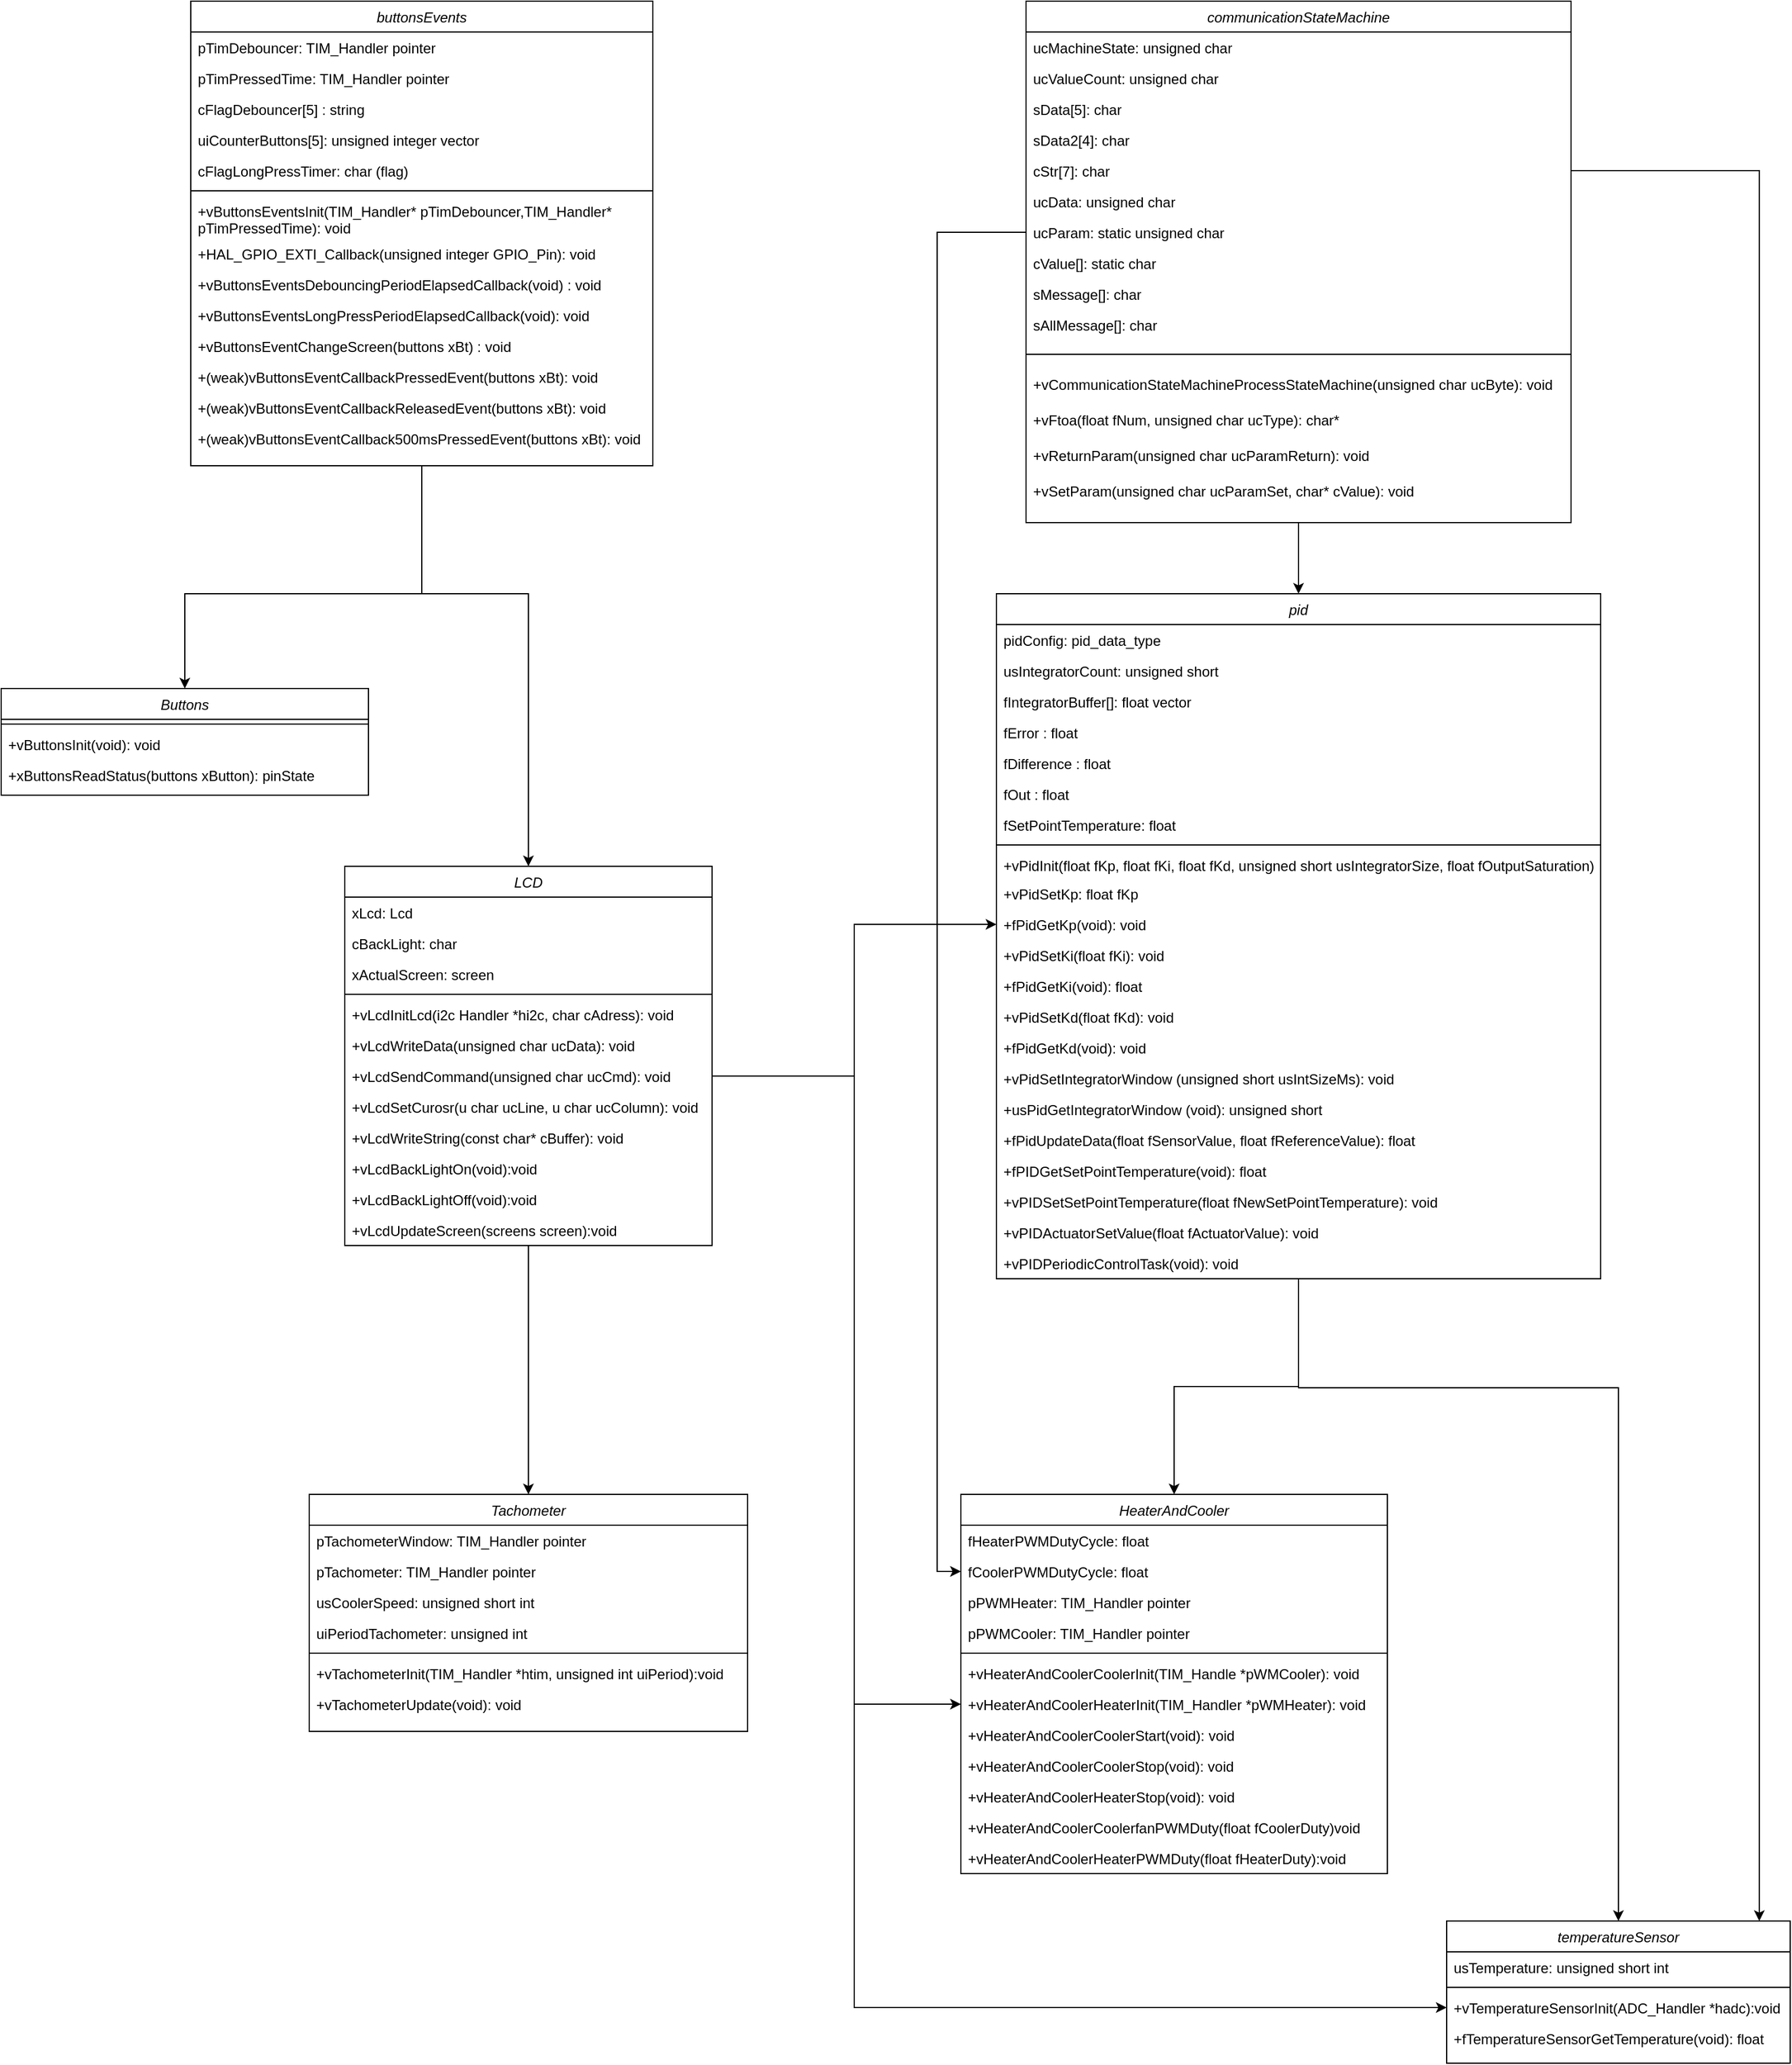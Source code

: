 <mxfile version="21.5.0" type="github">
  <diagram id="C5RBs43oDa-KdzZeNtuy" name="Page-1">
    <mxGraphModel dx="1770" dy="796" grid="1" gridSize="10" guides="1" tooltips="1" connect="1" arrows="1" fold="1" page="1" pageScale="1" pageWidth="827" pageHeight="1169" math="0" shadow="0">
      <root>
        <mxCell id="WIyWlLk6GJQsqaUBKTNV-0" />
        <mxCell id="WIyWlLk6GJQsqaUBKTNV-1" parent="WIyWlLk6GJQsqaUBKTNV-0" />
        <mxCell id="bBa0pSg91hH1IUtt1Wy1-30" style="edgeStyle=orthogonalEdgeStyle;rounded=0;orthogonalLoop=1;jettySize=auto;html=1;entryX=0.5;entryY=0;entryDx=0;entryDy=0;" edge="1" parent="WIyWlLk6GJQsqaUBKTNV-1" source="zkfFHV4jXpPFQw0GAbJ--0" target="0i5cV93Fo1JxYbAB2r_D-63">
          <mxGeometry relative="1" as="geometry" />
        </mxCell>
        <mxCell id="zkfFHV4jXpPFQw0GAbJ--0" value="LCD" style="swimlane;fontStyle=2;align=center;verticalAlign=top;childLayout=stackLayout;horizontal=1;startSize=26;horizontalStack=0;resizeParent=1;resizeLast=0;collapsible=1;marginBottom=0;rounded=0;shadow=0;strokeWidth=1;" parent="WIyWlLk6GJQsqaUBKTNV-1" vertex="1">
          <mxGeometry x="330" y="1200" width="310" height="320" as="geometry">
            <mxRectangle x="230" y="140" width="160" height="26" as="alternateBounds" />
          </mxGeometry>
        </mxCell>
        <mxCell id="zkfFHV4jXpPFQw0GAbJ--1" value="xLcd: Lcd&#xa;" style="text;align=left;verticalAlign=top;spacingLeft=4;spacingRight=4;overflow=hidden;rotatable=0;points=[[0,0.5],[1,0.5]];portConstraint=eastwest;" parent="zkfFHV4jXpPFQw0GAbJ--0" vertex="1">
          <mxGeometry y="26" width="310" height="26" as="geometry" />
        </mxCell>
        <mxCell id="zkfFHV4jXpPFQw0GAbJ--2" value="cBackLight: char" style="text;align=left;verticalAlign=top;spacingLeft=4;spacingRight=4;overflow=hidden;rotatable=0;points=[[0,0.5],[1,0.5]];portConstraint=eastwest;rounded=0;shadow=0;html=0;" parent="zkfFHV4jXpPFQw0GAbJ--0" vertex="1">
          <mxGeometry y="52" width="310" height="26" as="geometry" />
        </mxCell>
        <mxCell id="2O0lbyeupgAcVJC7sNoG-7" value="xActualScreen: screen" style="text;align=left;verticalAlign=top;spacingLeft=4;spacingRight=4;overflow=hidden;rotatable=0;points=[[0,0.5],[1,0.5]];portConstraint=eastwest;rounded=0;shadow=0;html=0;" parent="zkfFHV4jXpPFQw0GAbJ--0" vertex="1">
          <mxGeometry y="78" width="310" height="26" as="geometry" />
        </mxCell>
        <mxCell id="zkfFHV4jXpPFQw0GAbJ--4" value="" style="line;html=1;strokeWidth=1;align=left;verticalAlign=middle;spacingTop=-1;spacingLeft=3;spacingRight=3;rotatable=0;labelPosition=right;points=[];portConstraint=eastwest;" parent="zkfFHV4jXpPFQw0GAbJ--0" vertex="1">
          <mxGeometry y="104" width="310" height="8" as="geometry" />
        </mxCell>
        <mxCell id="zkfFHV4jXpPFQw0GAbJ--5" value="+vLcdInitLcd(i2c Handler *hi2c, char cAdress): void" style="text;align=left;verticalAlign=top;spacingLeft=4;spacingRight=4;overflow=hidden;rotatable=0;points=[[0,0.5],[1,0.5]];portConstraint=eastwest;" parent="zkfFHV4jXpPFQw0GAbJ--0" vertex="1">
          <mxGeometry y="112" width="310" height="26" as="geometry" />
        </mxCell>
        <mxCell id="BaVjH6o6p_pFR1Oq_3Zt-0" value="+vLcdWriteData(unsigned char ucData): void" style="text;align=left;verticalAlign=top;spacingLeft=4;spacingRight=4;overflow=hidden;rotatable=0;points=[[0,0.5],[1,0.5]];portConstraint=eastwest;" parent="zkfFHV4jXpPFQw0GAbJ--0" vertex="1">
          <mxGeometry y="138" width="310" height="26" as="geometry" />
        </mxCell>
        <mxCell id="BaVjH6o6p_pFR1Oq_3Zt-1" value="+vLcdSendCommand(unsigned char ucCmd): void" style="text;align=left;verticalAlign=top;spacingLeft=4;spacingRight=4;overflow=hidden;rotatable=0;points=[[0,0.5],[1,0.5]];portConstraint=eastwest;" parent="zkfFHV4jXpPFQw0GAbJ--0" vertex="1">
          <mxGeometry y="164" width="310" height="26" as="geometry" />
        </mxCell>
        <mxCell id="BaVjH6o6p_pFR1Oq_3Zt-2" value="+vLcdSetCurosr(u char ucLine, u char ucColumn): void" style="text;align=left;verticalAlign=top;spacingLeft=4;spacingRight=4;overflow=hidden;rotatable=0;points=[[0,0.5],[1,0.5]];portConstraint=eastwest;" parent="zkfFHV4jXpPFQw0GAbJ--0" vertex="1">
          <mxGeometry y="190" width="310" height="26" as="geometry" />
        </mxCell>
        <mxCell id="BaVjH6o6p_pFR1Oq_3Zt-3" value="+vLcdWriteString(const char* cBuffer): void" style="text;align=left;verticalAlign=top;spacingLeft=4;spacingRight=4;overflow=hidden;rotatable=0;points=[[0,0.5],[1,0.5]];portConstraint=eastwest;" parent="zkfFHV4jXpPFQw0GAbJ--0" vertex="1">
          <mxGeometry y="216" width="310" height="26" as="geometry" />
        </mxCell>
        <mxCell id="2O0lbyeupgAcVJC7sNoG-2" value="+vLcdBackLightOn(void):void" style="text;align=left;verticalAlign=top;spacingLeft=4;spacingRight=4;overflow=hidden;rotatable=0;points=[[0,0.5],[1,0.5]];portConstraint=eastwest;" parent="zkfFHV4jXpPFQw0GAbJ--0" vertex="1">
          <mxGeometry y="242" width="310" height="26" as="geometry" />
        </mxCell>
        <mxCell id="2O0lbyeupgAcVJC7sNoG-3" value="+vLcdBackLightOff(void):void" style="text;align=left;verticalAlign=top;spacingLeft=4;spacingRight=4;overflow=hidden;rotatable=0;points=[[0,0.5],[1,0.5]];portConstraint=eastwest;" parent="zkfFHV4jXpPFQw0GAbJ--0" vertex="1">
          <mxGeometry y="268" width="310" height="26" as="geometry" />
        </mxCell>
        <mxCell id="2O0lbyeupgAcVJC7sNoG-4" value="+vLcdUpdateScreen(screens screen):void" style="text;align=left;verticalAlign=top;spacingLeft=4;spacingRight=4;overflow=hidden;rotatable=0;points=[[0,0.5],[1,0.5]];portConstraint=eastwest;" parent="zkfFHV4jXpPFQw0GAbJ--0" vertex="1">
          <mxGeometry y="294" width="310" height="26" as="geometry" />
        </mxCell>
        <mxCell id="0i5cV93Fo1JxYbAB2r_D-0" value="Buttons" style="swimlane;fontStyle=2;align=center;verticalAlign=top;childLayout=stackLayout;horizontal=1;startSize=26;horizontalStack=0;resizeParent=1;resizeLast=0;collapsible=1;marginBottom=0;rounded=0;shadow=0;strokeWidth=1;" parent="WIyWlLk6GJQsqaUBKTNV-1" vertex="1">
          <mxGeometry x="40" y="1050" width="310" height="90" as="geometry">
            <mxRectangle x="230" y="140" width="160" height="26" as="alternateBounds" />
          </mxGeometry>
        </mxCell>
        <mxCell id="0i5cV93Fo1JxYbAB2r_D-4" value="" style="line;html=1;strokeWidth=1;align=left;verticalAlign=middle;spacingTop=-1;spacingLeft=3;spacingRight=3;rotatable=0;labelPosition=right;points=[];portConstraint=eastwest;" parent="0i5cV93Fo1JxYbAB2r_D-0" vertex="1">
          <mxGeometry y="26" width="310" height="8" as="geometry" />
        </mxCell>
        <mxCell id="0i5cV93Fo1JxYbAB2r_D-5" value="+vButtonsInit(void): void" style="text;align=left;verticalAlign=top;spacingLeft=4;spacingRight=4;overflow=hidden;rotatable=0;points=[[0,0.5],[1,0.5]];portConstraint=eastwest;" parent="0i5cV93Fo1JxYbAB2r_D-0" vertex="1">
          <mxGeometry y="34" width="310" height="26" as="geometry" />
        </mxCell>
        <mxCell id="0i5cV93Fo1JxYbAB2r_D-6" value="+xButtonsReadStatus(buttons xButton): pinState" style="text;align=left;verticalAlign=top;spacingLeft=4;spacingRight=4;overflow=hidden;rotatable=0;points=[[0,0.5],[1,0.5]];portConstraint=eastwest;" parent="0i5cV93Fo1JxYbAB2r_D-0" vertex="1">
          <mxGeometry y="60" width="310" height="26" as="geometry" />
        </mxCell>
        <mxCell id="bBa0pSg91hH1IUtt1Wy1-35" style="edgeStyle=orthogonalEdgeStyle;rounded=0;orthogonalLoop=1;jettySize=auto;html=1;entryX=0.5;entryY=0;entryDx=0;entryDy=0;" edge="1" parent="WIyWlLk6GJQsqaUBKTNV-1" source="0i5cV93Fo1JxYbAB2r_D-13" target="zkfFHV4jXpPFQw0GAbJ--0">
          <mxGeometry relative="1" as="geometry">
            <Array as="points">
              <mxPoint x="395" y="970" />
              <mxPoint x="485" y="970" />
            </Array>
          </mxGeometry>
        </mxCell>
        <mxCell id="bBa0pSg91hH1IUtt1Wy1-37" style="edgeStyle=orthogonalEdgeStyle;rounded=0;orthogonalLoop=1;jettySize=auto;html=1;entryX=0.5;entryY=0;entryDx=0;entryDy=0;exitX=0.5;exitY=1;exitDx=0;exitDy=0;" edge="1" parent="WIyWlLk6GJQsqaUBKTNV-1" source="0i5cV93Fo1JxYbAB2r_D-13" target="0i5cV93Fo1JxYbAB2r_D-0">
          <mxGeometry relative="1" as="geometry">
            <Array as="points">
              <mxPoint x="395" y="970" />
              <mxPoint x="195" y="970" />
            </Array>
          </mxGeometry>
        </mxCell>
        <mxCell id="0i5cV93Fo1JxYbAB2r_D-13" value="buttonsEvents" style="swimlane;fontStyle=2;align=center;verticalAlign=top;childLayout=stackLayout;horizontal=1;startSize=26;horizontalStack=0;resizeParent=1;resizeLast=0;collapsible=1;marginBottom=0;rounded=0;shadow=0;strokeWidth=1;" parent="WIyWlLk6GJQsqaUBKTNV-1" vertex="1">
          <mxGeometry x="200" y="470" width="390" height="392" as="geometry">
            <mxRectangle x="230" y="140" width="160" height="26" as="alternateBounds" />
          </mxGeometry>
        </mxCell>
        <mxCell id="0i5cV93Fo1JxYbAB2r_D-14" value="pTimDebouncer: TIM_Handler pointer" style="text;align=left;verticalAlign=top;spacingLeft=4;spacingRight=4;overflow=hidden;rotatable=0;points=[[0,0.5],[1,0.5]];portConstraint=eastwest;" parent="0i5cV93Fo1JxYbAB2r_D-13" vertex="1">
          <mxGeometry y="26" width="390" height="26" as="geometry" />
        </mxCell>
        <mxCell id="0i5cV93Fo1JxYbAB2r_D-15" value="pTimPressedTime: TIM_Handler pointer" style="text;align=left;verticalAlign=top;spacingLeft=4;spacingRight=4;overflow=hidden;rotatable=0;points=[[0,0.5],[1,0.5]];portConstraint=eastwest;rounded=0;shadow=0;html=0;" parent="0i5cV93Fo1JxYbAB2r_D-13" vertex="1">
          <mxGeometry y="52" width="390" height="26" as="geometry" />
        </mxCell>
        <mxCell id="0i5cV93Fo1JxYbAB2r_D-16" value="cFlagDebouncer[5] : string" style="text;align=left;verticalAlign=top;spacingLeft=4;spacingRight=4;overflow=hidden;rotatable=0;points=[[0,0.5],[1,0.5]];portConstraint=eastwest;rounded=0;shadow=0;html=0;" parent="0i5cV93Fo1JxYbAB2r_D-13" vertex="1">
          <mxGeometry y="78" width="390" height="26" as="geometry" />
        </mxCell>
        <mxCell id="0i5cV93Fo1JxYbAB2r_D-26" value="uiCounterButtons[5]: unsigned integer vector" style="text;align=left;verticalAlign=top;spacingLeft=4;spacingRight=4;overflow=hidden;rotatable=0;points=[[0,0.5],[1,0.5]];portConstraint=eastwest;rounded=0;shadow=0;html=0;" parent="0i5cV93Fo1JxYbAB2r_D-13" vertex="1">
          <mxGeometry y="104" width="390" height="26" as="geometry" />
        </mxCell>
        <mxCell id="0i5cV93Fo1JxYbAB2r_D-27" value="cFlagLongPressTimer: char (flag)" style="text;align=left;verticalAlign=top;spacingLeft=4;spacingRight=4;overflow=hidden;rotatable=0;points=[[0,0.5],[1,0.5]];portConstraint=eastwest;rounded=0;shadow=0;html=0;" parent="0i5cV93Fo1JxYbAB2r_D-13" vertex="1">
          <mxGeometry y="130" width="390" height="26" as="geometry" />
        </mxCell>
        <mxCell id="0i5cV93Fo1JxYbAB2r_D-17" value="" style="line;html=1;strokeWidth=1;align=left;verticalAlign=middle;spacingTop=-1;spacingLeft=3;spacingRight=3;rotatable=0;labelPosition=right;points=[];portConstraint=eastwest;" parent="0i5cV93Fo1JxYbAB2r_D-13" vertex="1">
          <mxGeometry y="156" width="390" height="8" as="geometry" />
        </mxCell>
        <mxCell id="0i5cV93Fo1JxYbAB2r_D-18" value="+vButtonsEventsInit(TIM_Handler* pTimDebouncer,TIM_Handler* &#xa;pTimPressedTime): void" style="text;align=left;verticalAlign=top;spacingLeft=4;spacingRight=4;overflow=hidden;rotatable=0;points=[[0,0.5],[1,0.5]];portConstraint=eastwest;" parent="0i5cV93Fo1JxYbAB2r_D-13" vertex="1">
          <mxGeometry y="164" width="390" height="36" as="geometry" />
        </mxCell>
        <mxCell id="0i5cV93Fo1JxYbAB2r_D-19" value="+HAL_GPIO_EXTI_Callback(unsigned integer GPIO_Pin): void" style="text;align=left;verticalAlign=top;spacingLeft=4;spacingRight=4;overflow=hidden;rotatable=0;points=[[0,0.5],[1,0.5]];portConstraint=eastwest;" parent="0i5cV93Fo1JxYbAB2r_D-13" vertex="1">
          <mxGeometry y="200" width="390" height="26" as="geometry" />
        </mxCell>
        <mxCell id="0i5cV93Fo1JxYbAB2r_D-20" value="+vButtonsEventsDebouncingPeriodElapsedCallback(void) : void" style="text;align=left;verticalAlign=top;spacingLeft=4;spacingRight=4;overflow=hidden;rotatable=0;points=[[0,0.5],[1,0.5]];portConstraint=eastwest;" parent="0i5cV93Fo1JxYbAB2r_D-13" vertex="1">
          <mxGeometry y="226" width="390" height="26" as="geometry" />
        </mxCell>
        <mxCell id="0i5cV93Fo1JxYbAB2r_D-21" value="+vButtonsEventsLongPressPeriodElapsedCallback(void): void" style="text;align=left;verticalAlign=top;spacingLeft=4;spacingRight=4;overflow=hidden;rotatable=0;points=[[0,0.5],[1,0.5]];portConstraint=eastwest;" parent="0i5cV93Fo1JxYbAB2r_D-13" vertex="1">
          <mxGeometry y="252" width="390" height="26" as="geometry" />
        </mxCell>
        <mxCell id="0i5cV93Fo1JxYbAB2r_D-22" value="+vButtonsEventChangeScreen(buttons xBt) : void" style="text;align=left;verticalAlign=top;spacingLeft=4;spacingRight=4;overflow=hidden;rotatable=0;points=[[0,0.5],[1,0.5]];portConstraint=eastwest;" parent="0i5cV93Fo1JxYbAB2r_D-13" vertex="1">
          <mxGeometry y="278" width="390" height="26" as="geometry" />
        </mxCell>
        <mxCell id="0i5cV93Fo1JxYbAB2r_D-23" value="+(weak)vButtonsEventCallbackPressedEvent(buttons xBt): void" style="text;align=left;verticalAlign=top;spacingLeft=4;spacingRight=4;overflow=hidden;rotatable=0;points=[[0,0.5],[1,0.5]];portConstraint=eastwest;" parent="0i5cV93Fo1JxYbAB2r_D-13" vertex="1">
          <mxGeometry y="304" width="390" height="26" as="geometry" />
        </mxCell>
        <mxCell id="0i5cV93Fo1JxYbAB2r_D-24" value="+(weak)vButtonsEventCallbackReleasedEvent(buttons xBt): void" style="text;align=left;verticalAlign=top;spacingLeft=4;spacingRight=4;overflow=hidden;rotatable=0;points=[[0,0.5],[1,0.5]];portConstraint=eastwest;" parent="0i5cV93Fo1JxYbAB2r_D-13" vertex="1">
          <mxGeometry y="330" width="390" height="26" as="geometry" />
        </mxCell>
        <mxCell id="0i5cV93Fo1JxYbAB2r_D-25" value="+(weak)vButtonsEventCallback500msPressedEvent(buttons xBt): void" style="text;align=left;verticalAlign=top;spacingLeft=4;spacingRight=4;overflow=hidden;rotatable=0;points=[[0,0.5],[1,0.5]];portConstraint=eastwest;" parent="0i5cV93Fo1JxYbAB2r_D-13" vertex="1">
          <mxGeometry y="356" width="390" height="26" as="geometry" />
        </mxCell>
        <mxCell id="0i5cV93Fo1JxYbAB2r_D-28" value="HeaterAndCooler" style="swimlane;fontStyle=2;align=center;verticalAlign=top;childLayout=stackLayout;horizontal=1;startSize=26;horizontalStack=0;resizeParent=1;resizeLast=0;collapsible=1;marginBottom=0;rounded=0;shadow=0;strokeWidth=1;" parent="WIyWlLk6GJQsqaUBKTNV-1" vertex="1">
          <mxGeometry x="850" y="1730" width="360" height="320" as="geometry">
            <mxRectangle x="230" y="140" width="160" height="26" as="alternateBounds" />
          </mxGeometry>
        </mxCell>
        <mxCell id="0i5cV93Fo1JxYbAB2r_D-30" value="fHeaterPWMDutyCycle: float" style="text;align=left;verticalAlign=top;spacingLeft=4;spacingRight=4;overflow=hidden;rotatable=0;points=[[0,0.5],[1,0.5]];portConstraint=eastwest;rounded=0;shadow=0;html=0;" parent="0i5cV93Fo1JxYbAB2r_D-28" vertex="1">
          <mxGeometry y="26" width="360" height="26" as="geometry" />
        </mxCell>
        <mxCell id="0i5cV93Fo1JxYbAB2r_D-31" value="fCoolerPWMDutyCycle: float" style="text;align=left;verticalAlign=top;spacingLeft=4;spacingRight=4;overflow=hidden;rotatable=0;points=[[0,0.5],[1,0.5]];portConstraint=eastwest;rounded=0;shadow=0;html=0;" parent="0i5cV93Fo1JxYbAB2r_D-28" vertex="1">
          <mxGeometry y="52" width="360" height="26" as="geometry" />
        </mxCell>
        <mxCell id="0i5cV93Fo1JxYbAB2r_D-41" value="pPWMHeater: TIM_Handler pointer" style="text;align=left;verticalAlign=top;spacingLeft=4;spacingRight=4;overflow=hidden;rotatable=0;points=[[0,0.5],[1,0.5]];portConstraint=eastwest;rounded=0;shadow=0;html=0;" parent="0i5cV93Fo1JxYbAB2r_D-28" vertex="1">
          <mxGeometry y="78" width="360" height="26" as="geometry" />
        </mxCell>
        <mxCell id="0i5cV93Fo1JxYbAB2r_D-42" value="pPWMCooler: TIM_Handler pointer" style="text;align=left;verticalAlign=top;spacingLeft=4;spacingRight=4;overflow=hidden;rotatable=0;points=[[0,0.5],[1,0.5]];portConstraint=eastwest;rounded=0;shadow=0;html=0;" parent="0i5cV93Fo1JxYbAB2r_D-28" vertex="1">
          <mxGeometry y="104" width="360" height="26" as="geometry" />
        </mxCell>
        <mxCell id="0i5cV93Fo1JxYbAB2r_D-32" value="" style="line;html=1;strokeWidth=1;align=left;verticalAlign=middle;spacingTop=-1;spacingLeft=3;spacingRight=3;rotatable=0;labelPosition=right;points=[];portConstraint=eastwest;" parent="0i5cV93Fo1JxYbAB2r_D-28" vertex="1">
          <mxGeometry y="130" width="360" height="8" as="geometry" />
        </mxCell>
        <mxCell id="0i5cV93Fo1JxYbAB2r_D-33" value="+vHeaterAndCoolerCoolerInit(TIM_Handle *pWMCooler): void" style="text;align=left;verticalAlign=top;spacingLeft=4;spacingRight=4;overflow=hidden;rotatable=0;points=[[0,0.5],[1,0.5]];portConstraint=eastwest;" parent="0i5cV93Fo1JxYbAB2r_D-28" vertex="1">
          <mxGeometry y="138" width="360" height="26" as="geometry" />
        </mxCell>
        <mxCell id="0i5cV93Fo1JxYbAB2r_D-34" value="+vHeaterAndCoolerHeaterInit(TIM_Handler *pWMHeater): void&#xa;" style="text;align=left;verticalAlign=top;spacingLeft=4;spacingRight=4;overflow=hidden;rotatable=0;points=[[0,0.5],[1,0.5]];portConstraint=eastwest;" parent="0i5cV93Fo1JxYbAB2r_D-28" vertex="1">
          <mxGeometry y="164" width="360" height="26" as="geometry" />
        </mxCell>
        <mxCell id="0i5cV93Fo1JxYbAB2r_D-35" value="+vHeaterAndCoolerCoolerStart(void): void" style="text;align=left;verticalAlign=top;spacingLeft=4;spacingRight=4;overflow=hidden;rotatable=0;points=[[0,0.5],[1,0.5]];portConstraint=eastwest;" parent="0i5cV93Fo1JxYbAB2r_D-28" vertex="1">
          <mxGeometry y="190" width="360" height="26" as="geometry" />
        </mxCell>
        <mxCell id="0i5cV93Fo1JxYbAB2r_D-36" value="+vHeaterAndCoolerCoolerStop(void): void" style="text;align=left;verticalAlign=top;spacingLeft=4;spacingRight=4;overflow=hidden;rotatable=0;points=[[0,0.5],[1,0.5]];portConstraint=eastwest;" parent="0i5cV93Fo1JxYbAB2r_D-28" vertex="1">
          <mxGeometry y="216" width="360" height="26" as="geometry" />
        </mxCell>
        <mxCell id="0i5cV93Fo1JxYbAB2r_D-37" value="+vHeaterAndCoolerHeaterStop(void): void" style="text;align=left;verticalAlign=top;spacingLeft=4;spacingRight=4;overflow=hidden;rotatable=0;points=[[0,0.5],[1,0.5]];portConstraint=eastwest;" parent="0i5cV93Fo1JxYbAB2r_D-28" vertex="1">
          <mxGeometry y="242" width="360" height="26" as="geometry" />
        </mxCell>
        <mxCell id="0i5cV93Fo1JxYbAB2r_D-38" value="+vHeaterAndCoolerCoolerfanPWMDuty(float fCoolerDuty)void" style="text;align=left;verticalAlign=top;spacingLeft=4;spacingRight=4;overflow=hidden;rotatable=0;points=[[0,0.5],[1,0.5]];portConstraint=eastwest;" parent="0i5cV93Fo1JxYbAB2r_D-28" vertex="1">
          <mxGeometry y="268" width="360" height="26" as="geometry" />
        </mxCell>
        <mxCell id="0i5cV93Fo1JxYbAB2r_D-39" value="+vHeaterAndCoolerHeaterPWMDuty(float fHeaterDuty):void" style="text;align=left;verticalAlign=top;spacingLeft=4;spacingRight=4;overflow=hidden;rotatable=0;points=[[0,0.5],[1,0.5]];portConstraint=eastwest;" parent="0i5cV93Fo1JxYbAB2r_D-28" vertex="1">
          <mxGeometry y="294" width="360" height="26" as="geometry" />
        </mxCell>
        <mxCell id="0i5cV93Fo1JxYbAB2r_D-63" value="Tachometer" style="swimlane;fontStyle=2;align=center;verticalAlign=top;childLayout=stackLayout;horizontal=1;startSize=26;horizontalStack=0;resizeParent=1;resizeLast=0;collapsible=1;marginBottom=0;rounded=0;shadow=0;strokeWidth=1;" parent="WIyWlLk6GJQsqaUBKTNV-1" vertex="1">
          <mxGeometry x="300" y="1730" width="370" height="200" as="geometry">
            <mxRectangle x="230" y="140" width="160" height="26" as="alternateBounds" />
          </mxGeometry>
        </mxCell>
        <mxCell id="0i5cV93Fo1JxYbAB2r_D-64" value="pTachometerWindow: TIM_Handler pointer" style="text;align=left;verticalAlign=top;spacingLeft=4;spacingRight=4;overflow=hidden;rotatable=0;points=[[0,0.5],[1,0.5]];portConstraint=eastwest;" parent="0i5cV93Fo1JxYbAB2r_D-63" vertex="1">
          <mxGeometry y="26" width="370" height="26" as="geometry" />
        </mxCell>
        <mxCell id="0i5cV93Fo1JxYbAB2r_D-65" value="pTachometer: TIM_Handler pointer" style="text;align=left;verticalAlign=top;spacingLeft=4;spacingRight=4;overflow=hidden;rotatable=0;points=[[0,0.5],[1,0.5]];portConstraint=eastwest;rounded=0;shadow=0;html=0;" parent="0i5cV93Fo1JxYbAB2r_D-63" vertex="1">
          <mxGeometry y="52" width="370" height="26" as="geometry" />
        </mxCell>
        <mxCell id="0i5cV93Fo1JxYbAB2r_D-66" value="usCoolerSpeed: unsigned short int" style="text;align=left;verticalAlign=top;spacingLeft=4;spacingRight=4;overflow=hidden;rotatable=0;points=[[0,0.5],[1,0.5]];portConstraint=eastwest;rounded=0;shadow=0;html=0;" parent="0i5cV93Fo1JxYbAB2r_D-63" vertex="1">
          <mxGeometry y="78" width="370" height="26" as="geometry" />
        </mxCell>
        <mxCell id="0i5cV93Fo1JxYbAB2r_D-76" value="uiPeriodTachometer: unsigned int" style="text;align=left;verticalAlign=top;spacingLeft=4;spacingRight=4;overflow=hidden;rotatable=0;points=[[0,0.5],[1,0.5]];portConstraint=eastwest;rounded=0;shadow=0;html=0;" parent="0i5cV93Fo1JxYbAB2r_D-63" vertex="1">
          <mxGeometry y="104" width="370" height="26" as="geometry" />
        </mxCell>
        <mxCell id="0i5cV93Fo1JxYbAB2r_D-67" value="" style="line;html=1;strokeWidth=1;align=left;verticalAlign=middle;spacingTop=-1;spacingLeft=3;spacingRight=3;rotatable=0;labelPosition=right;points=[];portConstraint=eastwest;" parent="0i5cV93Fo1JxYbAB2r_D-63" vertex="1">
          <mxGeometry y="130" width="370" height="8" as="geometry" />
        </mxCell>
        <mxCell id="0i5cV93Fo1JxYbAB2r_D-68" value="+vTachometerInit(TIM_Handler *htim, unsigned int uiPeriod):void" style="text;align=left;verticalAlign=top;spacingLeft=4;spacingRight=4;overflow=hidden;rotatable=0;points=[[0,0.5],[1,0.5]];portConstraint=eastwest;" parent="0i5cV93Fo1JxYbAB2r_D-63" vertex="1">
          <mxGeometry y="138" width="370" height="26" as="geometry" />
        </mxCell>
        <mxCell id="0i5cV93Fo1JxYbAB2r_D-69" value="+vTachometerUpdate(void): void" style="text;align=left;verticalAlign=top;spacingLeft=4;spacingRight=4;overflow=hidden;rotatable=0;points=[[0,0.5],[1,0.5]];portConstraint=eastwest;" parent="0i5cV93Fo1JxYbAB2r_D-63" vertex="1">
          <mxGeometry y="164" width="370" height="26" as="geometry" />
        </mxCell>
        <mxCell id="0i5cV93Fo1JxYbAB2r_D-77" value="temperatureSensor" style="swimlane;fontStyle=2;align=center;verticalAlign=top;childLayout=stackLayout;horizontal=1;startSize=26;horizontalStack=0;resizeParent=1;resizeLast=0;collapsible=1;marginBottom=0;rounded=0;shadow=0;strokeWidth=1;" parent="WIyWlLk6GJQsqaUBKTNV-1" vertex="1">
          <mxGeometry x="1260" y="2090" width="290" height="120" as="geometry">
            <mxRectangle x="230" y="140" width="160" height="26" as="alternateBounds" />
          </mxGeometry>
        </mxCell>
        <mxCell id="0i5cV93Fo1JxYbAB2r_D-78" value="usTemperature: unsigned short int" style="text;align=left;verticalAlign=top;spacingLeft=4;spacingRight=4;overflow=hidden;rotatable=0;points=[[0,0.5],[1,0.5]];portConstraint=eastwest;" parent="0i5cV93Fo1JxYbAB2r_D-77" vertex="1">
          <mxGeometry y="26" width="290" height="26" as="geometry" />
        </mxCell>
        <mxCell id="0i5cV93Fo1JxYbAB2r_D-82" value="" style="line;html=1;strokeWidth=1;align=left;verticalAlign=middle;spacingTop=-1;spacingLeft=3;spacingRight=3;rotatable=0;labelPosition=right;points=[];portConstraint=eastwest;" parent="0i5cV93Fo1JxYbAB2r_D-77" vertex="1">
          <mxGeometry y="52" width="290" height="8" as="geometry" />
        </mxCell>
        <mxCell id="0i5cV93Fo1JxYbAB2r_D-83" value="+vTemperatureSensorInit(ADC_Handler *hadc):void" style="text;align=left;verticalAlign=top;spacingLeft=4;spacingRight=4;overflow=hidden;rotatable=0;points=[[0,0.5],[1,0.5]];portConstraint=eastwest;" parent="0i5cV93Fo1JxYbAB2r_D-77" vertex="1">
          <mxGeometry y="60" width="290" height="26" as="geometry" />
        </mxCell>
        <mxCell id="0i5cV93Fo1JxYbAB2r_D-84" value="+fTemperatureSensorGetTemperature(void): float" style="text;align=left;verticalAlign=top;spacingLeft=4;spacingRight=4;overflow=hidden;rotatable=0;points=[[0,0.5],[1,0.5]];portConstraint=eastwest;" parent="0i5cV93Fo1JxYbAB2r_D-77" vertex="1">
          <mxGeometry y="86" width="290" height="26" as="geometry" />
        </mxCell>
        <mxCell id="bBa0pSg91hH1IUtt1Wy1-28" style="edgeStyle=orthogonalEdgeStyle;rounded=0;orthogonalLoop=1;jettySize=auto;html=1;entryX=0.5;entryY=0;entryDx=0;entryDy=0;" edge="1" parent="WIyWlLk6GJQsqaUBKTNV-1" source="0i5cV93Fo1JxYbAB2r_D-85" target="0i5cV93Fo1JxYbAB2r_D-28">
          <mxGeometry relative="1" as="geometry" />
        </mxCell>
        <mxCell id="bBa0pSg91hH1IUtt1Wy1-29" style="edgeStyle=orthogonalEdgeStyle;rounded=0;orthogonalLoop=1;jettySize=auto;html=1;entryX=0.5;entryY=0;entryDx=0;entryDy=0;" edge="1" parent="WIyWlLk6GJQsqaUBKTNV-1" source="0i5cV93Fo1JxYbAB2r_D-85" target="0i5cV93Fo1JxYbAB2r_D-77">
          <mxGeometry relative="1" as="geometry">
            <Array as="points">
              <mxPoint x="1135" y="1640" />
              <mxPoint x="1405" y="1640" />
            </Array>
          </mxGeometry>
        </mxCell>
        <mxCell id="0i5cV93Fo1JxYbAB2r_D-85" value="pid" style="swimlane;fontStyle=2;align=center;verticalAlign=top;childLayout=stackLayout;horizontal=1;startSize=26;horizontalStack=0;resizeParent=1;resizeLast=0;collapsible=1;marginBottom=0;rounded=0;shadow=0;strokeWidth=1;" parent="WIyWlLk6GJQsqaUBKTNV-1" vertex="1">
          <mxGeometry x="880" y="970" width="510" height="578" as="geometry">
            <mxRectangle x="230" y="140" width="160" height="26" as="alternateBounds" />
          </mxGeometry>
        </mxCell>
        <mxCell id="0i5cV93Fo1JxYbAB2r_D-86" value="pidConfig: pid_data_type" style="text;align=left;verticalAlign=top;spacingLeft=4;spacingRight=4;overflow=hidden;rotatable=0;points=[[0,0.5],[1,0.5]];portConstraint=eastwest;" parent="0i5cV93Fo1JxYbAB2r_D-85" vertex="1">
          <mxGeometry y="26" width="510" height="26" as="geometry" />
        </mxCell>
        <mxCell id="0i5cV93Fo1JxYbAB2r_D-87" value="usIntegratorCount: unsigned short" style="text;align=left;verticalAlign=top;spacingLeft=4;spacingRight=4;overflow=hidden;rotatable=0;points=[[0,0.5],[1,0.5]];portConstraint=eastwest;rounded=0;shadow=0;html=0;" parent="0i5cV93Fo1JxYbAB2r_D-85" vertex="1">
          <mxGeometry y="52" width="510" height="26" as="geometry" />
        </mxCell>
        <mxCell id="0i5cV93Fo1JxYbAB2r_D-88" value="fIntegratorBuffer[]: float vector" style="text;align=left;verticalAlign=top;spacingLeft=4;spacingRight=4;overflow=hidden;rotatable=0;points=[[0,0.5],[1,0.5]];portConstraint=eastwest;rounded=0;shadow=0;html=0;" parent="0i5cV93Fo1JxYbAB2r_D-85" vertex="1">
          <mxGeometry y="78" width="510" height="26" as="geometry" />
        </mxCell>
        <mxCell id="0i5cV93Fo1JxYbAB2r_D-89" value="fError : float" style="text;align=left;verticalAlign=top;spacingLeft=4;spacingRight=4;overflow=hidden;rotatable=0;points=[[0,0.5],[1,0.5]];portConstraint=eastwest;rounded=0;shadow=0;html=0;" parent="0i5cV93Fo1JxYbAB2r_D-85" vertex="1">
          <mxGeometry y="104" width="510" height="26" as="geometry" />
        </mxCell>
        <mxCell id="2LTUuvdpXQ_53j733zzJ-0" value="fDifference : float" style="text;align=left;verticalAlign=top;spacingLeft=4;spacingRight=4;overflow=hidden;rotatable=0;points=[[0,0.5],[1,0.5]];portConstraint=eastwest;rounded=0;shadow=0;html=0;" parent="0i5cV93Fo1JxYbAB2r_D-85" vertex="1">
          <mxGeometry y="130" width="510" height="26" as="geometry" />
        </mxCell>
        <mxCell id="2LTUuvdpXQ_53j733zzJ-1" value="fOut : float" style="text;align=left;verticalAlign=top;spacingLeft=4;spacingRight=4;overflow=hidden;rotatable=0;points=[[0,0.5],[1,0.5]];portConstraint=eastwest;rounded=0;shadow=0;html=0;" parent="0i5cV93Fo1JxYbAB2r_D-85" vertex="1">
          <mxGeometry y="156" width="510" height="26" as="geometry" />
        </mxCell>
        <mxCell id="0i5cV93Fo1JxYbAB2r_D-90" value="fSetPointTemperature: float" style="text;align=left;verticalAlign=top;spacingLeft=4;spacingRight=4;overflow=hidden;rotatable=0;points=[[0,0.5],[1,0.5]];portConstraint=eastwest;rounded=0;shadow=0;html=0;" parent="0i5cV93Fo1JxYbAB2r_D-85" vertex="1">
          <mxGeometry y="182" width="510" height="26" as="geometry" />
        </mxCell>
        <mxCell id="0i5cV93Fo1JxYbAB2r_D-91" value="" style="line;html=1;strokeWidth=1;align=left;verticalAlign=middle;spacingTop=-1;spacingLeft=3;spacingRight=3;rotatable=0;labelPosition=right;points=[];portConstraint=eastwest;" parent="0i5cV93Fo1JxYbAB2r_D-85" vertex="1">
          <mxGeometry y="208" width="510" height="8" as="geometry" />
        </mxCell>
        <mxCell id="0i5cV93Fo1JxYbAB2r_D-92" value="+vPidInit(float fKp, float fKi, float fKd, unsigned short usIntegratorSize, float fOutputSaturation)" style="text;align=left;verticalAlign=top;spacingLeft=4;spacingRight=4;overflow=hidden;rotatable=0;points=[[0,0.5],[1,0.5]];portConstraint=eastwest;" parent="0i5cV93Fo1JxYbAB2r_D-85" vertex="1">
          <mxGeometry y="216" width="510" height="24" as="geometry" />
        </mxCell>
        <mxCell id="0i5cV93Fo1JxYbAB2r_D-93" value="+vPidSetKp: float fKp" style="text;align=left;verticalAlign=top;spacingLeft=4;spacingRight=4;overflow=hidden;rotatable=0;points=[[0,0.5],[1,0.5]];portConstraint=eastwest;" parent="0i5cV93Fo1JxYbAB2r_D-85" vertex="1">
          <mxGeometry y="240" width="510" height="26" as="geometry" />
        </mxCell>
        <mxCell id="0i5cV93Fo1JxYbAB2r_D-94" value="+fPidGetKp(void): void" style="text;align=left;verticalAlign=top;spacingLeft=4;spacingRight=4;overflow=hidden;rotatable=0;points=[[0,0.5],[1,0.5]];portConstraint=eastwest;" parent="0i5cV93Fo1JxYbAB2r_D-85" vertex="1">
          <mxGeometry y="266" width="510" height="26" as="geometry" />
        </mxCell>
        <mxCell id="0i5cV93Fo1JxYbAB2r_D-95" value="+vPidSetKi(float fKi): void " style="text;align=left;verticalAlign=top;spacingLeft=4;spacingRight=4;overflow=hidden;rotatable=0;points=[[0,0.5],[1,0.5]];portConstraint=eastwest;" parent="0i5cV93Fo1JxYbAB2r_D-85" vertex="1">
          <mxGeometry y="292" width="510" height="26" as="geometry" />
        </mxCell>
        <mxCell id="0i5cV93Fo1JxYbAB2r_D-96" value="+fPidGetKi(void): float" style="text;align=left;verticalAlign=top;spacingLeft=4;spacingRight=4;overflow=hidden;rotatable=0;points=[[0,0.5],[1,0.5]];portConstraint=eastwest;" parent="0i5cV93Fo1JxYbAB2r_D-85" vertex="1">
          <mxGeometry y="318" width="510" height="26" as="geometry" />
        </mxCell>
        <mxCell id="0i5cV93Fo1JxYbAB2r_D-97" value="+vPidSetKd(float fKd): void" style="text;align=left;verticalAlign=top;spacingLeft=4;spacingRight=4;overflow=hidden;rotatable=0;points=[[0,0.5],[1,0.5]];portConstraint=eastwest;" parent="0i5cV93Fo1JxYbAB2r_D-85" vertex="1">
          <mxGeometry y="344" width="510" height="26" as="geometry" />
        </mxCell>
        <mxCell id="0i5cV93Fo1JxYbAB2r_D-98" value="+fPidGetKd(void): void" style="text;align=left;verticalAlign=top;spacingLeft=4;spacingRight=4;overflow=hidden;rotatable=0;points=[[0,0.5],[1,0.5]];portConstraint=eastwest;" parent="0i5cV93Fo1JxYbAB2r_D-85" vertex="1">
          <mxGeometry y="370" width="510" height="26" as="geometry" />
        </mxCell>
        <mxCell id="0i5cV93Fo1JxYbAB2r_D-99" value="+vPidSetIntegratorWindow (unsigned short usIntSizeMs): void" style="text;align=left;verticalAlign=top;spacingLeft=4;spacingRight=4;overflow=hidden;rotatable=0;points=[[0,0.5],[1,0.5]];portConstraint=eastwest;" parent="0i5cV93Fo1JxYbAB2r_D-85" vertex="1">
          <mxGeometry y="396" width="510" height="26" as="geometry" />
        </mxCell>
        <mxCell id="2LTUuvdpXQ_53j733zzJ-2" value="+usPidGetIntegratorWindow (void): unsigned short" style="text;align=left;verticalAlign=top;spacingLeft=4;spacingRight=4;overflow=hidden;rotatable=0;points=[[0,0.5],[1,0.5]];portConstraint=eastwest;" parent="0i5cV93Fo1JxYbAB2r_D-85" vertex="1">
          <mxGeometry y="422" width="510" height="26" as="geometry" />
        </mxCell>
        <mxCell id="2LTUuvdpXQ_53j733zzJ-3" value="+fPidUpdateData(float fSensorValue, float fReferenceValue): float" style="text;align=left;verticalAlign=top;spacingLeft=4;spacingRight=4;overflow=hidden;rotatable=0;points=[[0,0.5],[1,0.5]];portConstraint=eastwest;" parent="0i5cV93Fo1JxYbAB2r_D-85" vertex="1">
          <mxGeometry y="448" width="510" height="26" as="geometry" />
        </mxCell>
        <mxCell id="2LTUuvdpXQ_53j733zzJ-4" value="+fPIDGetSetPointTemperature(void): float" style="text;align=left;verticalAlign=top;spacingLeft=4;spacingRight=4;overflow=hidden;rotatable=0;points=[[0,0.5],[1,0.5]];portConstraint=eastwest;" parent="0i5cV93Fo1JxYbAB2r_D-85" vertex="1">
          <mxGeometry y="474" width="510" height="26" as="geometry" />
        </mxCell>
        <mxCell id="2LTUuvdpXQ_53j733zzJ-5" value="+vPIDSetSetPointTemperature(float fNewSetPointTemperature): void" style="text;align=left;verticalAlign=top;spacingLeft=4;spacingRight=4;overflow=hidden;rotatable=0;points=[[0,0.5],[1,0.5]];portConstraint=eastwest;" parent="0i5cV93Fo1JxYbAB2r_D-85" vertex="1">
          <mxGeometry y="500" width="510" height="26" as="geometry" />
        </mxCell>
        <mxCell id="2LTUuvdpXQ_53j733zzJ-6" value="+vPIDActuatorSetValue(float fActuatorValue): void" style="text;align=left;verticalAlign=top;spacingLeft=4;spacingRight=4;overflow=hidden;rotatable=0;points=[[0,0.5],[1,0.5]];portConstraint=eastwest;" parent="0i5cV93Fo1JxYbAB2r_D-85" vertex="1">
          <mxGeometry y="526" width="510" height="26" as="geometry" />
        </mxCell>
        <mxCell id="2LTUuvdpXQ_53j733zzJ-7" value="+vPIDPeriodicControlTask(void): void" style="text;align=left;verticalAlign=top;spacingLeft=4;spacingRight=4;overflow=hidden;rotatable=0;points=[[0,0.5],[1,0.5]];portConstraint=eastwest;" parent="0i5cV93Fo1JxYbAB2r_D-85" vertex="1">
          <mxGeometry y="552" width="510" height="26" as="geometry" />
        </mxCell>
        <mxCell id="bBa0pSg91hH1IUtt1Wy1-38" style="edgeStyle=orthogonalEdgeStyle;rounded=0;orthogonalLoop=1;jettySize=auto;html=1;entryX=0.5;entryY=0;entryDx=0;entryDy=0;" edge="1" parent="WIyWlLk6GJQsqaUBKTNV-1" source="bBa0pSg91hH1IUtt1Wy1-4" target="0i5cV93Fo1JxYbAB2r_D-85">
          <mxGeometry relative="1" as="geometry" />
        </mxCell>
        <mxCell id="bBa0pSg91hH1IUtt1Wy1-4" value="communicationStateMachine" style="swimlane;fontStyle=2;align=center;verticalAlign=top;childLayout=stackLayout;horizontal=1;startSize=26;horizontalStack=0;resizeParent=1;resizeLast=0;collapsible=1;marginBottom=0;rounded=0;shadow=0;strokeWidth=1;" vertex="1" parent="WIyWlLk6GJQsqaUBKTNV-1">
          <mxGeometry x="905" y="470" width="460" height="440" as="geometry">
            <mxRectangle x="230" y="140" width="160" height="26" as="alternateBounds" />
          </mxGeometry>
        </mxCell>
        <mxCell id="bBa0pSg91hH1IUtt1Wy1-5" value="ucMachineState: unsigned char&#xa;" style="text;align=left;verticalAlign=top;spacingLeft=4;spacingRight=4;overflow=hidden;rotatable=0;points=[[0,0.5],[1,0.5]];portConstraint=eastwest;" vertex="1" parent="bBa0pSg91hH1IUtt1Wy1-4">
          <mxGeometry y="26" width="460" height="26" as="geometry" />
        </mxCell>
        <mxCell id="bBa0pSg91hH1IUtt1Wy1-6" value="ucValueCount: unsigned char" style="text;align=left;verticalAlign=top;spacingLeft=4;spacingRight=4;overflow=hidden;rotatable=0;points=[[0,0.5],[1,0.5]];portConstraint=eastwest;rounded=0;shadow=0;html=0;" vertex="1" parent="bBa0pSg91hH1IUtt1Wy1-4">
          <mxGeometry y="52" width="460" height="26" as="geometry" />
        </mxCell>
        <mxCell id="bBa0pSg91hH1IUtt1Wy1-7" value="sData[5]: char" style="text;align=left;verticalAlign=top;spacingLeft=4;spacingRight=4;overflow=hidden;rotatable=0;points=[[0,0.5],[1,0.5]];portConstraint=eastwest;rounded=0;shadow=0;html=0;" vertex="1" parent="bBa0pSg91hH1IUtt1Wy1-4">
          <mxGeometry y="78" width="460" height="26" as="geometry" />
        </mxCell>
        <mxCell id="bBa0pSg91hH1IUtt1Wy1-17" value="sData2[4]: char&#xa;" style="text;align=left;verticalAlign=top;spacingLeft=4;spacingRight=4;overflow=hidden;rotatable=0;points=[[0,0.5],[1,0.5]];portConstraint=eastwest;rounded=0;shadow=0;html=0;" vertex="1" parent="bBa0pSg91hH1IUtt1Wy1-4">
          <mxGeometry y="104" width="460" height="26" as="geometry" />
        </mxCell>
        <mxCell id="bBa0pSg91hH1IUtt1Wy1-18" value="cStr[7]: char" style="text;align=left;verticalAlign=top;spacingLeft=4;spacingRight=4;overflow=hidden;rotatable=0;points=[[0,0.5],[1,0.5]];portConstraint=eastwest;rounded=0;shadow=0;html=0;" vertex="1" parent="bBa0pSg91hH1IUtt1Wy1-4">
          <mxGeometry y="130" width="460" height="26" as="geometry" />
        </mxCell>
        <mxCell id="bBa0pSg91hH1IUtt1Wy1-19" value="ucData: unsigned char" style="text;align=left;verticalAlign=top;spacingLeft=4;spacingRight=4;overflow=hidden;rotatable=0;points=[[0,0.5],[1,0.5]];portConstraint=eastwest;rounded=0;shadow=0;html=0;" vertex="1" parent="bBa0pSg91hH1IUtt1Wy1-4">
          <mxGeometry y="156" width="460" height="26" as="geometry" />
        </mxCell>
        <mxCell id="bBa0pSg91hH1IUtt1Wy1-20" value="ucParam: static unsigned char" style="text;align=left;verticalAlign=top;spacingLeft=4;spacingRight=4;overflow=hidden;rotatable=0;points=[[0,0.5],[1,0.5]];portConstraint=eastwest;rounded=0;shadow=0;html=0;" vertex="1" parent="bBa0pSg91hH1IUtt1Wy1-4">
          <mxGeometry y="182" width="460" height="26" as="geometry" />
        </mxCell>
        <mxCell id="bBa0pSg91hH1IUtt1Wy1-21" value="cValue[]: static char" style="text;align=left;verticalAlign=top;spacingLeft=4;spacingRight=4;overflow=hidden;rotatable=0;points=[[0,0.5],[1,0.5]];portConstraint=eastwest;rounded=0;shadow=0;html=0;" vertex="1" parent="bBa0pSg91hH1IUtt1Wy1-4">
          <mxGeometry y="208" width="460" height="26" as="geometry" />
        </mxCell>
        <mxCell id="bBa0pSg91hH1IUtt1Wy1-22" value="sMessage[]: char&#xa;" style="text;align=left;verticalAlign=top;spacingLeft=4;spacingRight=4;overflow=hidden;rotatable=0;points=[[0,0.5],[1,0.5]];portConstraint=eastwest;rounded=0;shadow=0;html=0;" vertex="1" parent="bBa0pSg91hH1IUtt1Wy1-4">
          <mxGeometry y="234" width="460" height="26" as="geometry" />
        </mxCell>
        <mxCell id="bBa0pSg91hH1IUtt1Wy1-23" value="sAllMessage[]: char" style="text;align=left;verticalAlign=top;spacingLeft=4;spacingRight=4;overflow=hidden;rotatable=0;points=[[0,0.5],[1,0.5]];portConstraint=eastwest;rounded=0;shadow=0;html=0;" vertex="1" parent="bBa0pSg91hH1IUtt1Wy1-4">
          <mxGeometry y="260" width="460" height="26" as="geometry" />
        </mxCell>
        <mxCell id="bBa0pSg91hH1IUtt1Wy1-8" value="" style="line;html=1;strokeWidth=1;align=left;verticalAlign=middle;spacingTop=-1;spacingLeft=3;spacingRight=3;rotatable=0;labelPosition=right;points=[];portConstraint=eastwest;" vertex="1" parent="bBa0pSg91hH1IUtt1Wy1-4">
          <mxGeometry y="286" width="460" height="24" as="geometry" />
        </mxCell>
        <mxCell id="bBa0pSg91hH1IUtt1Wy1-9" value="+vCommunicationStateMachineProcessStateMachine(unsigned char ucByte): void" style="text;align=left;verticalAlign=top;spacingLeft=4;spacingRight=4;overflow=hidden;rotatable=0;points=[[0,0.5],[1,0.5]];portConstraint=eastwest;" vertex="1" parent="bBa0pSg91hH1IUtt1Wy1-4">
          <mxGeometry y="310" width="460" height="30" as="geometry" />
        </mxCell>
        <mxCell id="bBa0pSg91hH1IUtt1Wy1-25" value="+vFtoa(float fNum, unsigned char ucType): char*" style="text;align=left;verticalAlign=top;spacingLeft=4;spacingRight=4;overflow=hidden;rotatable=0;points=[[0,0.5],[1,0.5]];portConstraint=eastwest;" vertex="1" parent="bBa0pSg91hH1IUtt1Wy1-4">
          <mxGeometry y="340" width="460" height="30" as="geometry" />
        </mxCell>
        <mxCell id="bBa0pSg91hH1IUtt1Wy1-26" value="+vReturnParam(unsigned char ucParamReturn): void" style="text;align=left;verticalAlign=top;spacingLeft=4;spacingRight=4;overflow=hidden;rotatable=0;points=[[0,0.5],[1,0.5]];portConstraint=eastwest;" vertex="1" parent="bBa0pSg91hH1IUtt1Wy1-4">
          <mxGeometry y="370" width="460" height="30" as="geometry" />
        </mxCell>
        <mxCell id="bBa0pSg91hH1IUtt1Wy1-27" value="+vSetParam(unsigned char ucParamSet, char* cValue): void" style="text;align=left;verticalAlign=top;spacingLeft=4;spacingRight=4;overflow=hidden;rotatable=0;points=[[0,0.5],[1,0.5]];portConstraint=eastwest;" vertex="1" parent="bBa0pSg91hH1IUtt1Wy1-4">
          <mxGeometry y="400" width="460" height="30" as="geometry" />
        </mxCell>
        <mxCell id="bBa0pSg91hH1IUtt1Wy1-31" style="edgeStyle=orthogonalEdgeStyle;rounded=0;orthogonalLoop=1;jettySize=auto;html=1;exitX=1;exitY=0.5;exitDx=0;exitDy=0;entryX=0;entryY=0.5;entryDx=0;entryDy=0;" edge="1" parent="WIyWlLk6GJQsqaUBKTNV-1" source="BaVjH6o6p_pFR1Oq_3Zt-1" target="0i5cV93Fo1JxYbAB2r_D-94">
          <mxGeometry relative="1" as="geometry" />
        </mxCell>
        <mxCell id="bBa0pSg91hH1IUtt1Wy1-32" style="edgeStyle=orthogonalEdgeStyle;rounded=0;orthogonalLoop=1;jettySize=auto;html=1;entryX=0;entryY=0.5;entryDx=0;entryDy=0;" edge="1" parent="WIyWlLk6GJQsqaUBKTNV-1" source="BaVjH6o6p_pFR1Oq_3Zt-1" target="0i5cV93Fo1JxYbAB2r_D-34">
          <mxGeometry relative="1" as="geometry">
            <mxPoint x="660" y="1377" as="targetPoint" />
            <Array as="points">
              <mxPoint x="760" y="1377" />
              <mxPoint x="760" y="1907" />
            </Array>
          </mxGeometry>
        </mxCell>
        <mxCell id="bBa0pSg91hH1IUtt1Wy1-34" style="edgeStyle=orthogonalEdgeStyle;rounded=0;orthogonalLoop=1;jettySize=auto;html=1;exitX=1;exitY=0.5;exitDx=0;exitDy=0;entryX=0;entryY=0.5;entryDx=0;entryDy=0;" edge="1" parent="WIyWlLk6GJQsqaUBKTNV-1" source="BaVjH6o6p_pFR1Oq_3Zt-1" target="0i5cV93Fo1JxYbAB2r_D-83">
          <mxGeometry relative="1" as="geometry">
            <mxPoint x="1150" y="2230" as="targetPoint" />
            <Array as="points">
              <mxPoint x="760" y="1377" />
              <mxPoint x="760" y="2163" />
            </Array>
          </mxGeometry>
        </mxCell>
        <mxCell id="bBa0pSg91hH1IUtt1Wy1-39" style="edgeStyle=orthogonalEdgeStyle;rounded=0;orthogonalLoop=1;jettySize=auto;html=1;entryX=0.91;entryY=0;entryDx=0;entryDy=0;entryPerimeter=0;" edge="1" parent="WIyWlLk6GJQsqaUBKTNV-1" source="bBa0pSg91hH1IUtt1Wy1-18" target="0i5cV93Fo1JxYbAB2r_D-77">
          <mxGeometry relative="1" as="geometry" />
        </mxCell>
        <mxCell id="bBa0pSg91hH1IUtt1Wy1-41" style="edgeStyle=orthogonalEdgeStyle;rounded=0;orthogonalLoop=1;jettySize=auto;html=1;entryX=0;entryY=0.5;entryDx=0;entryDy=0;" edge="1" parent="WIyWlLk6GJQsqaUBKTNV-1" source="bBa0pSg91hH1IUtt1Wy1-20" target="0i5cV93Fo1JxYbAB2r_D-31">
          <mxGeometry relative="1" as="geometry">
            <Array as="points">
              <mxPoint x="830" y="665" />
              <mxPoint x="830" y="1795" />
            </Array>
          </mxGeometry>
        </mxCell>
      </root>
    </mxGraphModel>
  </diagram>
</mxfile>
